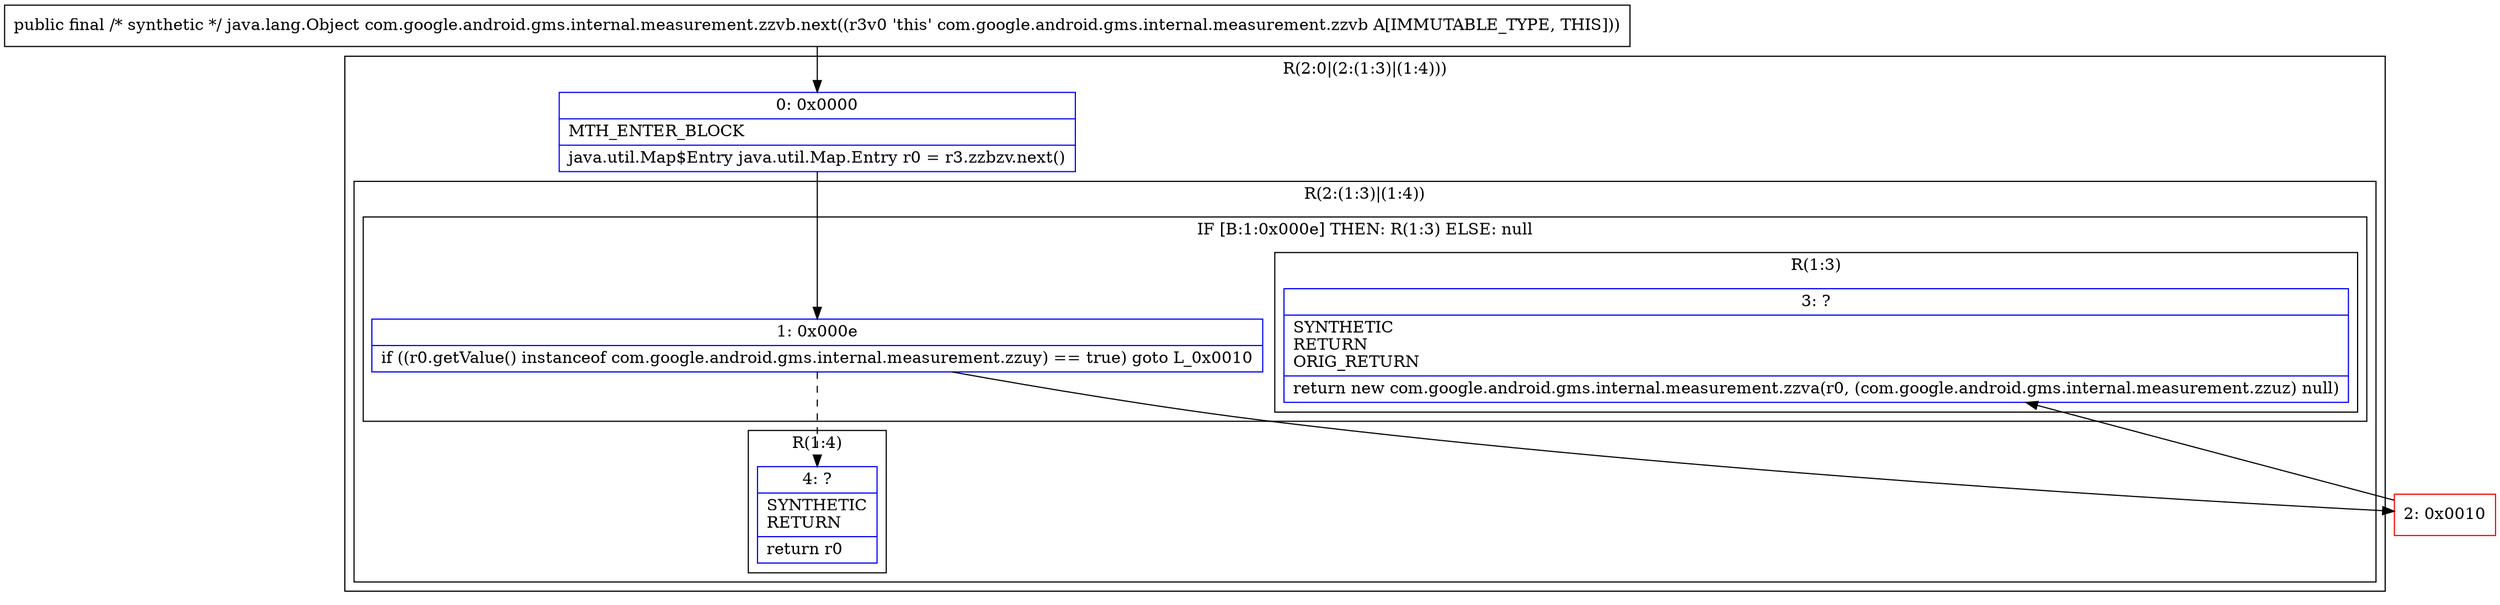 digraph "CFG forcom.google.android.gms.internal.measurement.zzvb.next()Ljava\/lang\/Object;" {
subgraph cluster_Region_916350178 {
label = "R(2:0|(2:(1:3)|(1:4)))";
node [shape=record,color=blue];
Node_0 [shape=record,label="{0\:\ 0x0000|MTH_ENTER_BLOCK\l|java.util.Map$Entry java.util.Map.Entry r0 = r3.zzbzv.next()\l}"];
subgraph cluster_Region_1167781184 {
label = "R(2:(1:3)|(1:4))";
node [shape=record,color=blue];
subgraph cluster_IfRegion_1597221016 {
label = "IF [B:1:0x000e] THEN: R(1:3) ELSE: null";
node [shape=record,color=blue];
Node_1 [shape=record,label="{1\:\ 0x000e|if ((r0.getValue() instanceof com.google.android.gms.internal.measurement.zzuy) == true) goto L_0x0010\l}"];
subgraph cluster_Region_603461233 {
label = "R(1:3)";
node [shape=record,color=blue];
Node_3 [shape=record,label="{3\:\ ?|SYNTHETIC\lRETURN\lORIG_RETURN\l|return new com.google.android.gms.internal.measurement.zzva(r0, (com.google.android.gms.internal.measurement.zzuz) null)\l}"];
}
}
subgraph cluster_Region_570156720 {
label = "R(1:4)";
node [shape=record,color=blue];
Node_4 [shape=record,label="{4\:\ ?|SYNTHETIC\lRETURN\l|return r0\l}"];
}
}
}
Node_2 [shape=record,color=red,label="{2\:\ 0x0010}"];
MethodNode[shape=record,label="{public final \/* synthetic *\/ java.lang.Object com.google.android.gms.internal.measurement.zzvb.next((r3v0 'this' com.google.android.gms.internal.measurement.zzvb A[IMMUTABLE_TYPE, THIS])) }"];
MethodNode -> Node_0;
Node_0 -> Node_1;
Node_1 -> Node_2;
Node_1 -> Node_4[style=dashed];
Node_2 -> Node_3;
}

